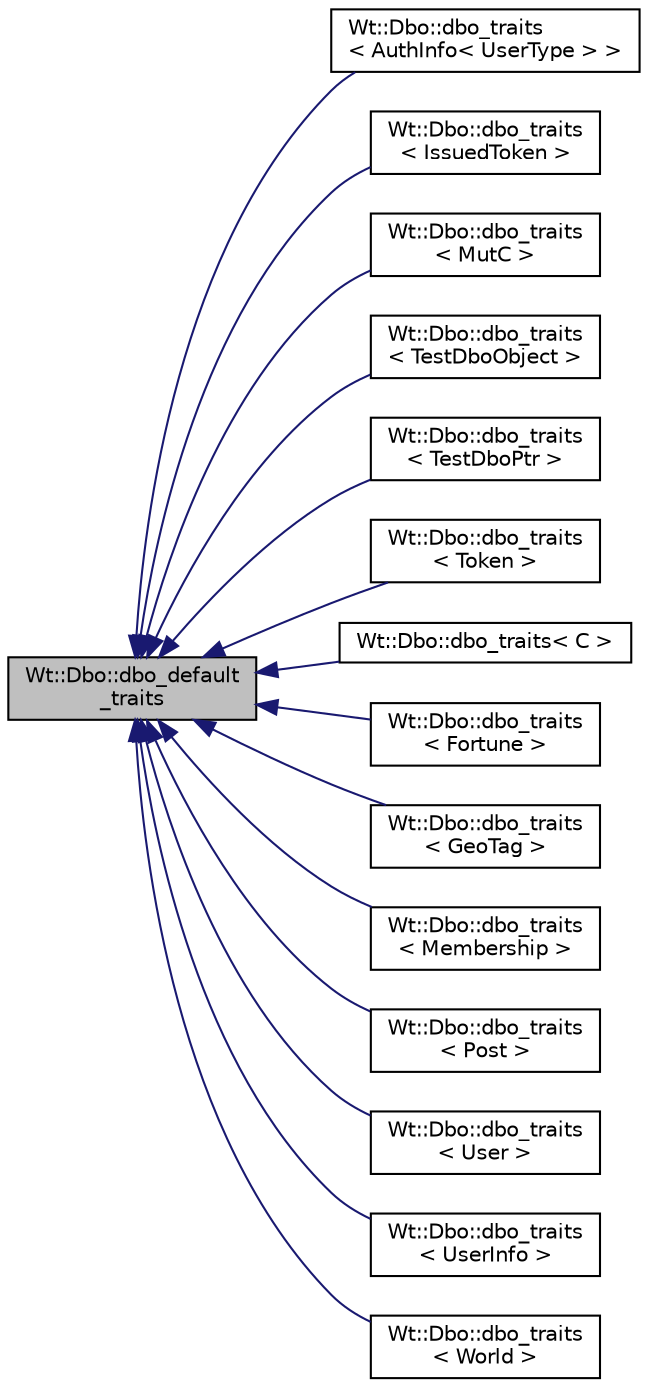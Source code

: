 digraph "Wt::Dbo::dbo_default_traits"
{
 // LATEX_PDF_SIZE
  edge [fontname="Helvetica",fontsize="10",labelfontname="Helvetica",labelfontsize="10"];
  node [fontname="Helvetica",fontsize="10",shape=record];
  rankdir="LR";
  Node1 [label="Wt::Dbo::dbo_default\l_traits",height=0.2,width=0.4,color="black", fillcolor="grey75", style="filled", fontcolor="black",tooltip="Default traits for a class mapped with Wt::Dbo."];
  Node1 -> Node2 [dir="back",color="midnightblue",fontsize="10",style="solid",fontname="Helvetica"];
  Node2 [label="Wt::Dbo::dbo_traits\l\< AuthInfo\< UserType \> \>",height=0.2,width=0.4,color="black", fillcolor="white", style="filled",URL="$structWt_1_1Dbo_1_1dbo__traits.html",tooltip=" "];
  Node1 -> Node3 [dir="back",color="midnightblue",fontsize="10",style="solid",fontname="Helvetica"];
  Node3 [label="Wt::Dbo::dbo_traits\l\< IssuedToken \>",height=0.2,width=0.4,color="black", fillcolor="white", style="filled",URL="$structWt_1_1Dbo_1_1dbo__traits.html",tooltip=" "];
  Node1 -> Node4 [dir="back",color="midnightblue",fontsize="10",style="solid",fontname="Helvetica"];
  Node4 [label="Wt::Dbo::dbo_traits\l\< MutC \>",height=0.2,width=0.4,color="black", fillcolor="white", style="filled",URL="$structWt_1_1Dbo_1_1dbo__traits.html",tooltip=" "];
  Node1 -> Node5 [dir="back",color="midnightblue",fontsize="10",style="solid",fontname="Helvetica"];
  Node5 [label="Wt::Dbo::dbo_traits\l\< TestDboObject \>",height=0.2,width=0.4,color="black", fillcolor="white", style="filled",URL="$structWt_1_1Dbo_1_1dbo__traits.html",tooltip=" "];
  Node1 -> Node6 [dir="back",color="midnightblue",fontsize="10",style="solid",fontname="Helvetica"];
  Node6 [label="Wt::Dbo::dbo_traits\l\< TestDboPtr \>",height=0.2,width=0.4,color="black", fillcolor="white", style="filled",URL="$structWt_1_1Dbo_1_1dbo__traits.html",tooltip=" "];
  Node1 -> Node7 [dir="back",color="midnightblue",fontsize="10",style="solid",fontname="Helvetica"];
  Node7 [label="Wt::Dbo::dbo_traits\l\< Token \>",height=0.2,width=0.4,color="black", fillcolor="white", style="filled",URL="$structWt_1_1Dbo_1_1dbo__traits.html",tooltip=" "];
  Node1 -> Node8 [dir="back",color="midnightblue",fontsize="10",style="solid",fontname="Helvetica"];
  Node8 [label="Wt::Dbo::dbo_traits\< C \>",height=0.2,width=0.4,color="black", fillcolor="white", style="filled",URL="$structWt_1_1Dbo_1_1dbo__traits.html",tooltip="Traits for a class mapped with Wt::Dbo."];
  Node1 -> Node9 [dir="back",color="midnightblue",fontsize="10",style="solid",fontname="Helvetica"];
  Node9 [label="Wt::Dbo::dbo_traits\l\< Fortune \>",height=0.2,width=0.4,color="black", fillcolor="white", style="filled",URL="$structWt_1_1Dbo_1_1dbo__traits_3_01Fortune_01_4.html",tooltip=" "];
  Node1 -> Node10 [dir="back",color="midnightblue",fontsize="10",style="solid",fontname="Helvetica"];
  Node10 [label="Wt::Dbo::dbo_traits\l\< GeoTag \>",height=0.2,width=0.4,color="black", fillcolor="white", style="filled",URL="$structWt_1_1Dbo_1_1dbo__traits_3_01GeoTag_01_4.html",tooltip=" "];
  Node1 -> Node11 [dir="back",color="midnightblue",fontsize="10",style="solid",fontname="Helvetica"];
  Node11 [label="Wt::Dbo::dbo_traits\l\< Membership \>",height=0.2,width=0.4,color="black", fillcolor="white", style="filled",URL="$structWt_1_1Dbo_1_1dbo__traits_3_01Membership_01_4.html",tooltip=" "];
  Node1 -> Node12 [dir="back",color="midnightblue",fontsize="10",style="solid",fontname="Helvetica"];
  Node12 [label="Wt::Dbo::dbo_traits\l\< Post \>",height=0.2,width=0.4,color="black", fillcolor="white", style="filled",URL="$structWt_1_1Dbo_1_1dbo__traits_3_01Post_01_4.html",tooltip=" "];
  Node1 -> Node13 [dir="back",color="midnightblue",fontsize="10",style="solid",fontname="Helvetica"];
  Node13 [label="Wt::Dbo::dbo_traits\l\< User \>",height=0.2,width=0.4,color="black", fillcolor="white", style="filled",URL="$structWt_1_1Dbo_1_1dbo__traits_3_01User_01_4.html",tooltip=" "];
  Node1 -> Node14 [dir="back",color="midnightblue",fontsize="10",style="solid",fontname="Helvetica"];
  Node14 [label="Wt::Dbo::dbo_traits\l\< UserInfo \>",height=0.2,width=0.4,color="black", fillcolor="white", style="filled",URL="$structWt_1_1Dbo_1_1dbo__traits_3_01UserInfo_01_4.html",tooltip=" "];
  Node1 -> Node15 [dir="back",color="midnightblue",fontsize="10",style="solid",fontname="Helvetica"];
  Node15 [label="Wt::Dbo::dbo_traits\l\< World \>",height=0.2,width=0.4,color="black", fillcolor="white", style="filled",URL="$structWt_1_1Dbo_1_1dbo__traits_3_01World_01_4.html",tooltip=" "];
}

